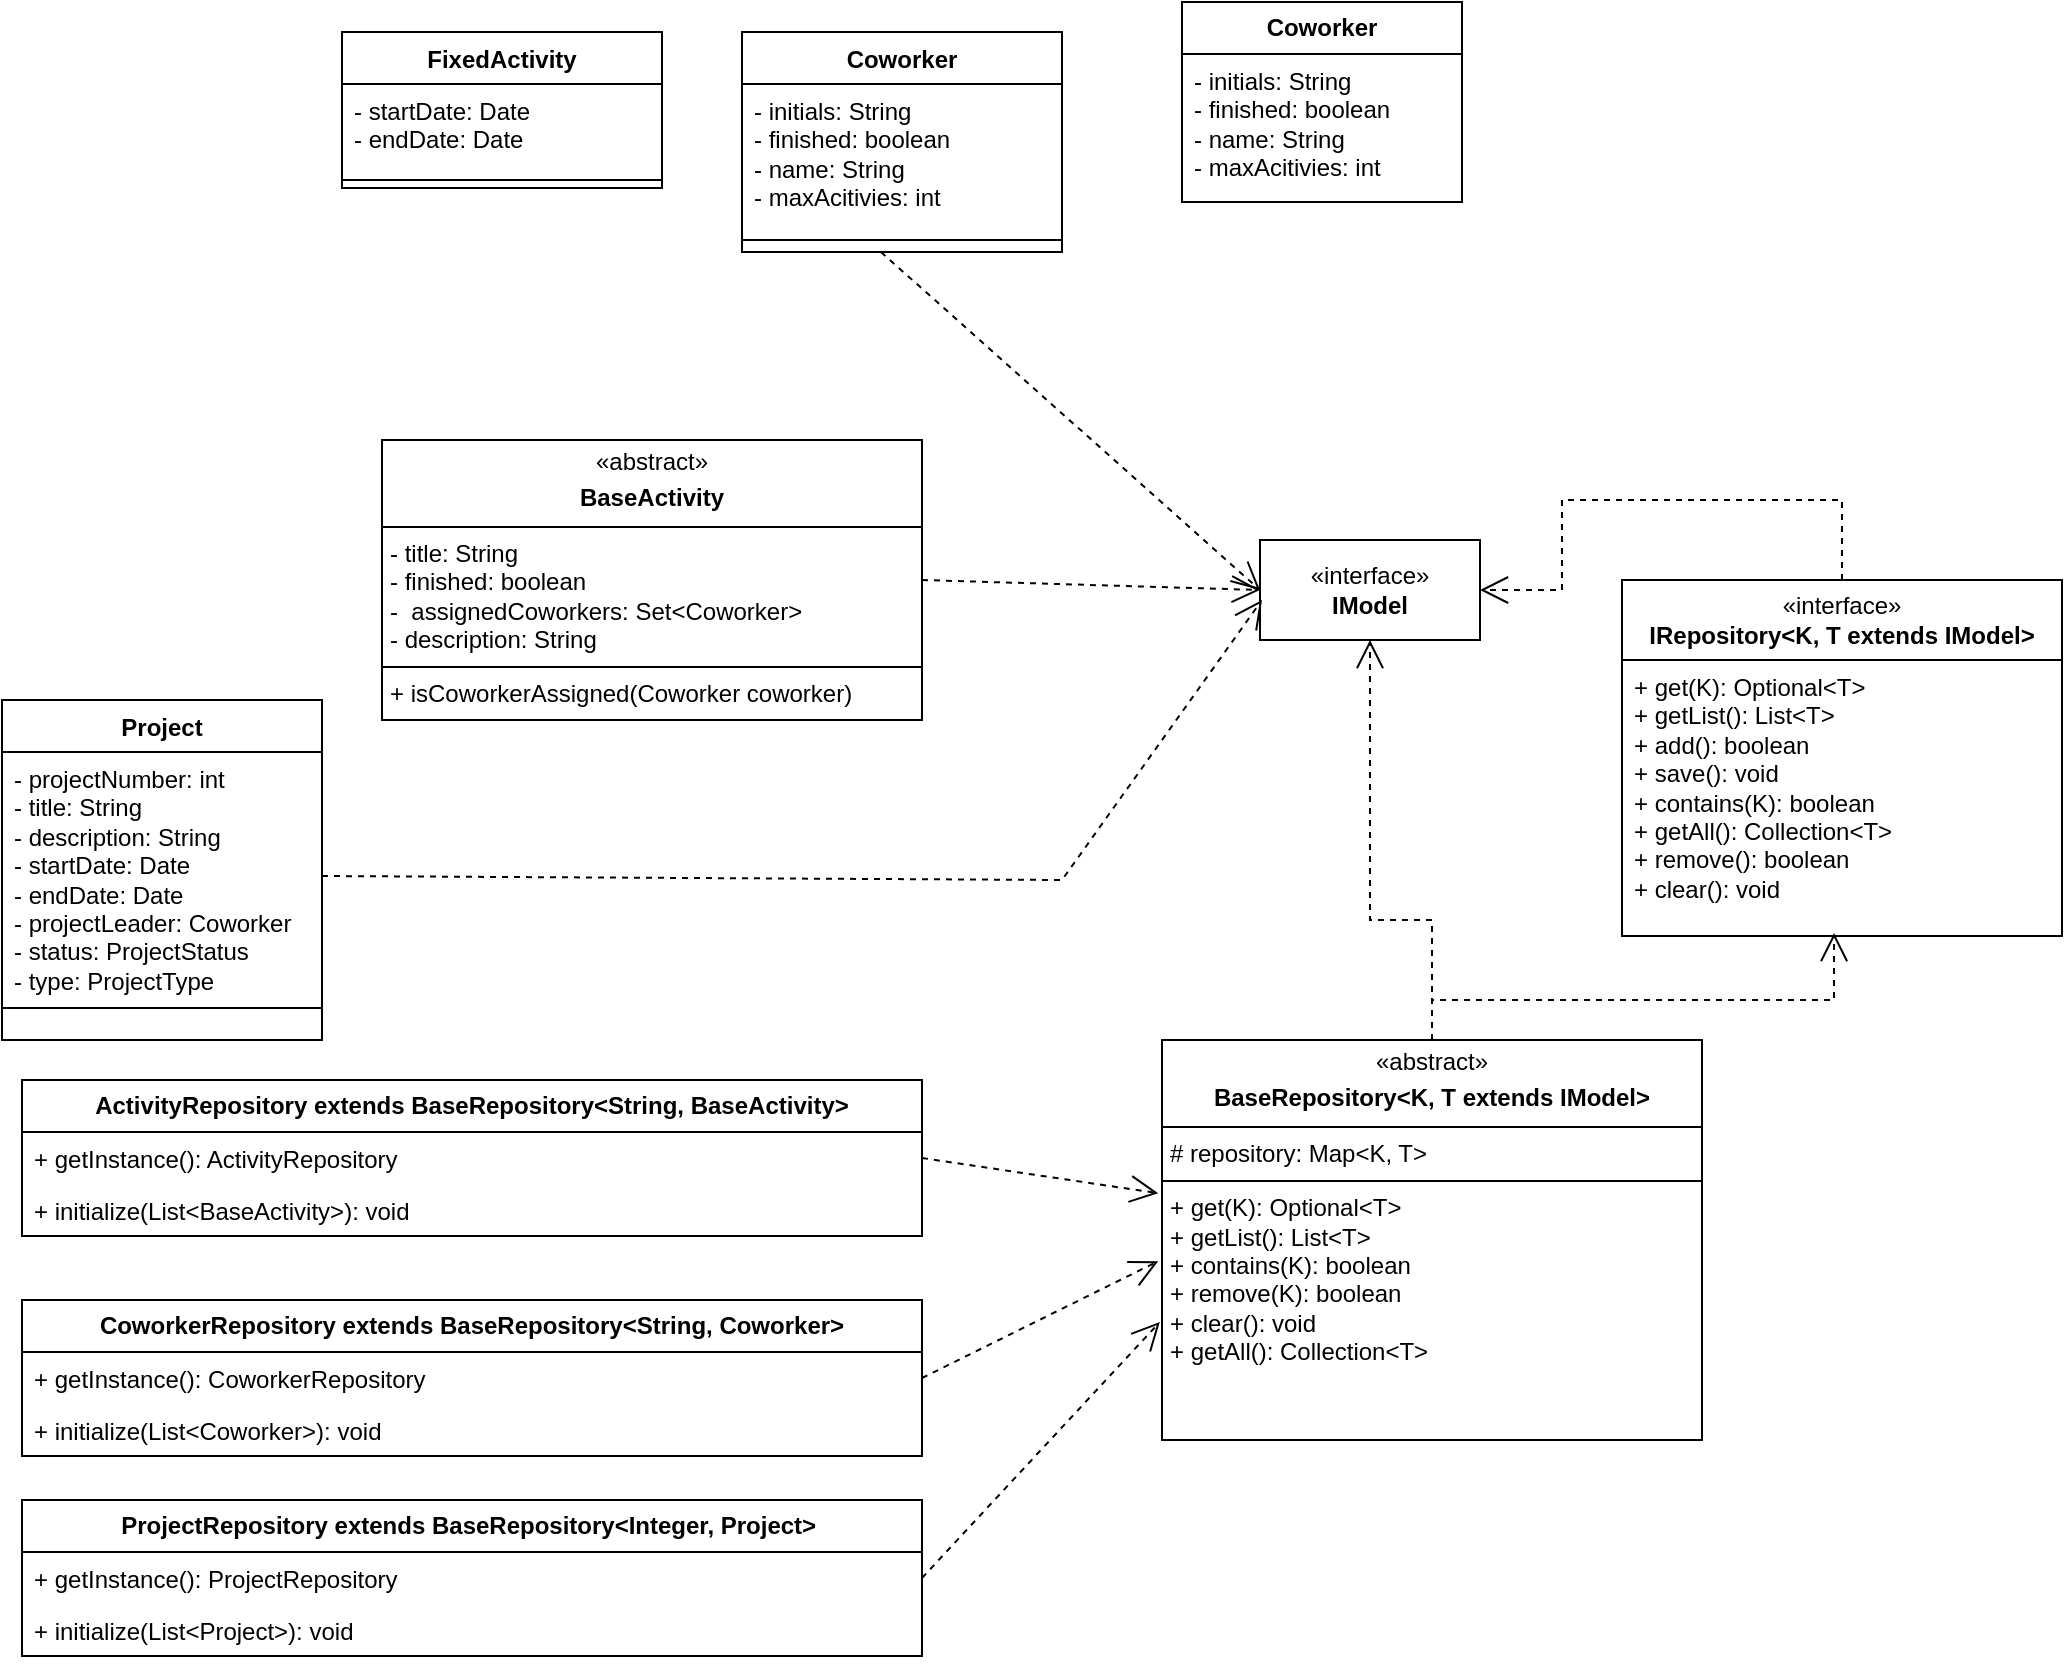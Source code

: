 <mxfile version="27.0.3">
  <diagram id="C5RBs43oDa-KdzZeNtuy" name="Page-1">
    <mxGraphModel dx="2281" dy="2105" grid="1" gridSize="10" guides="1" tooltips="1" connect="1" arrows="1" fold="1" page="1" pageScale="1" pageWidth="827" pageHeight="1169" math="0" shadow="0">
      <root>
        <mxCell id="WIyWlLk6GJQsqaUBKTNV-0" />
        <mxCell id="WIyWlLk6GJQsqaUBKTNV-1" parent="WIyWlLk6GJQsqaUBKTNV-0" />
        <mxCell id="IBaH23aDXtOCL7bZwqXn-1" value="«interface»&lt;div&gt;&lt;b&gt;IRepository&lt;/b&gt;&lt;span style=&quot;background-color: transparent;&quot;&gt;&lt;b&gt;&amp;lt;K, T extends IModel&amp;gt;&lt;/b&gt;&lt;/span&gt;&lt;/div&gt;" style="swimlane;fontStyle=0;childLayout=stackLayout;horizontal=1;startSize=40;fillColor=none;horizontalStack=0;resizeParent=1;resizeParentMax=0;resizeLast=0;collapsible=1;marginBottom=0;whiteSpace=wrap;html=1;" parent="WIyWlLk6GJQsqaUBKTNV-1" vertex="1">
          <mxGeometry x="560" y="-400" width="220" height="178" as="geometry" />
        </mxCell>
        <mxCell id="IBaH23aDXtOCL7bZwqXn-4" value="&lt;div&gt;+ get(K):&amp;nbsp;&lt;span style=&quot;background-color: transparent;&quot;&gt;Optional&amp;lt;T&amp;gt;&lt;/span&gt;&lt;/div&gt;&lt;div&gt;&lt;span style=&quot;background-color: transparent; color: light-dark(rgb(0, 0, 0), rgb(255, 255, 255));&quot;&gt;+ getList(): List&amp;lt;T&amp;gt;&lt;/span&gt;&lt;/div&gt;+&amp;nbsp;add(): boolean&lt;div&gt;+ save(): void&lt;/div&gt;&lt;div&gt;+ contains(K): boolean&lt;/div&gt;&lt;div&gt;+ getAll(): Collection&amp;lt;T&amp;gt;&lt;/div&gt;&lt;div&gt;+ remove(): boolean&lt;/div&gt;&lt;div&gt;+ clear(): void&lt;/div&gt;" style="text;strokeColor=none;fillColor=none;align=left;verticalAlign=top;spacingLeft=4;spacingRight=4;overflow=hidden;rotatable=0;points=[[0,0.5],[1,0.5]];portConstraint=eastwest;whiteSpace=wrap;html=1;" parent="IBaH23aDXtOCL7bZwqXn-1" vertex="1">
          <mxGeometry y="40" width="220" height="138" as="geometry" />
        </mxCell>
        <mxCell id="IBaH23aDXtOCL7bZwqXn-11" value="«interface»&lt;br&gt;&lt;b&gt;IModel&lt;/b&gt;" style="html=1;whiteSpace=wrap;" parent="WIyWlLk6GJQsqaUBKTNV-1" vertex="1">
          <mxGeometry x="379" y="-420" width="110" height="50" as="geometry" />
        </mxCell>
        <mxCell id="IBaH23aDXtOCL7bZwqXn-13" value="" style="endArrow=open;endSize=12;dashed=1;html=1;rounded=0;exitX=0.5;exitY=0;exitDx=0;exitDy=0;entryX=1;entryY=0.5;entryDx=0;entryDy=0;" parent="WIyWlLk6GJQsqaUBKTNV-1" source="IBaH23aDXtOCL7bZwqXn-1" target="IBaH23aDXtOCL7bZwqXn-11" edge="1">
          <mxGeometry width="160" relative="1" as="geometry">
            <mxPoint x="360" y="-200" as="sourcePoint" />
            <mxPoint x="520" y="-200" as="targetPoint" />
            <Array as="points">
              <mxPoint x="670" y="-440" />
              <mxPoint x="530" y="-440" />
              <mxPoint x="530" y="-395" />
            </Array>
            <mxPoint as="offset" />
          </mxGeometry>
        </mxCell>
        <mxCell id="IBaH23aDXtOCL7bZwqXn-14" value="&lt;p style=&quot;margin:0px;margin-top:4px;text-align:center;&quot;&gt;«abstract»&lt;/p&gt;&lt;p style=&quot;margin:0px;margin-top:4px;text-align:center;&quot;&gt;&lt;b&gt;BaseRepository&lt;/b&gt;&lt;span style=&quot;background-color: transparent; text-align: left;&quot;&gt;&lt;b&gt;&amp;lt;K, T extends IModel&amp;gt;&lt;/b&gt;&lt;/span&gt;&lt;/p&gt;&lt;hr size=&quot;1&quot; style=&quot;border-style:solid;&quot;&gt;&lt;p style=&quot;margin:0px;margin-left:4px;&quot;&gt;# repository: Map&amp;lt;K, T&amp;gt;&amp;nbsp;&amp;nbsp;&lt;/p&gt;&lt;hr size=&quot;1&quot; style=&quot;border-style:solid;&quot;&gt;&lt;p style=&quot;margin:0px;margin-left:4px;&quot;&gt;&lt;span style=&quot;background-color: transparent; color: light-dark(rgb(0, 0, 0), rgb(255, 255, 255));&quot;&gt;+ get(K): Optional&amp;lt;T&amp;gt;&amp;nbsp; &amp;nbsp; &amp;nbsp; &amp;nbsp; &amp;nbsp; &amp;nbsp; &amp;nbsp; &amp;nbsp; &amp;nbsp; &amp;nbsp; &amp;nbsp; &amp;nbsp; &amp;nbsp; &amp;nbsp; &amp;nbsp; &amp;nbsp; &amp;nbsp; &amp;nbsp; &amp;nbsp; &amp;nbsp;&lt;/span&gt;&lt;/p&gt;&lt;p style=&quot;margin:0px;margin-left:4px;&quot;&gt;+ getList(): List&amp;lt;T&amp;gt;&amp;nbsp; &amp;nbsp; &amp;nbsp; &amp;nbsp; &amp;nbsp; &amp;nbsp; &amp;nbsp; &amp;nbsp; &amp;nbsp; &amp;nbsp; &amp;nbsp; &amp;nbsp; &amp;nbsp; &amp;nbsp; &amp;nbsp; &amp;nbsp; &amp;nbsp; &amp;nbsp; &amp;nbsp; &amp;nbsp;&amp;nbsp;&lt;/p&gt;&lt;p style=&quot;margin:0px;margin-left:4px;&quot;&gt;+ contains(K): boolean&amp;nbsp; &amp;nbsp; &amp;nbsp; &amp;nbsp; &amp;nbsp; &amp;nbsp; &amp;nbsp; &amp;nbsp; &amp;nbsp; &amp;nbsp; &amp;nbsp; &amp;nbsp; &amp;nbsp; &amp;nbsp; &amp;nbsp; &amp;nbsp; &amp;nbsp; &amp;nbsp; &amp;nbsp;&amp;nbsp;&lt;/p&gt;&lt;p style=&quot;margin:0px;margin-left:4px;&quot;&gt;+ remove(K): boolean&amp;nbsp; &amp;nbsp; &amp;nbsp; &amp;nbsp; &amp;nbsp; &amp;nbsp; &amp;nbsp; &amp;nbsp; &amp;nbsp; &amp;nbsp; &amp;nbsp; &amp;nbsp; &amp;nbsp; &amp;nbsp; &amp;nbsp; &amp;nbsp; &amp;nbsp; &amp;nbsp; &amp;nbsp; &amp;nbsp;&amp;nbsp;&lt;/p&gt;&lt;p style=&quot;margin:0px;margin-left:4px;&quot;&gt;+ clear(): void&amp;nbsp; &amp;nbsp; &amp;nbsp; &amp;nbsp; &amp;nbsp; &amp;nbsp; &amp;nbsp; &amp;nbsp; &amp;nbsp; &amp;nbsp; &amp;nbsp; &amp;nbsp; &amp;nbsp; &amp;nbsp; &amp;nbsp; &amp;nbsp; &amp;nbsp; &amp;nbsp; &amp;nbsp; &amp;nbsp; &amp;nbsp; &amp;nbsp;&amp;nbsp;&lt;/p&gt;&lt;p style=&quot;margin:0px;margin-left:4px;&quot;&gt;+ getAll(): Collection&amp;lt;T&amp;gt;&amp;nbsp;&amp;nbsp;&lt;/p&gt;" style="verticalAlign=top;align=left;overflow=fill;html=1;whiteSpace=wrap;" parent="WIyWlLk6GJQsqaUBKTNV-1" vertex="1">
          <mxGeometry x="330" y="-170" width="270" height="200" as="geometry" />
        </mxCell>
        <mxCell id="IBaH23aDXtOCL7bZwqXn-15" value="" style="endArrow=open;endSize=12;dashed=1;html=1;rounded=0;exitX=0.5;exitY=0;exitDx=0;exitDy=0;entryX=0.5;entryY=1;entryDx=0;entryDy=0;" parent="WIyWlLk6GJQsqaUBKTNV-1" source="IBaH23aDXtOCL7bZwqXn-14" target="IBaH23aDXtOCL7bZwqXn-11" edge="1">
          <mxGeometry width="160" relative="1" as="geometry">
            <mxPoint x="401" y="-227" as="sourcePoint" />
            <mxPoint x="220" y="-222" as="targetPoint" />
            <Array as="points">
              <mxPoint x="465" y="-230" />
              <mxPoint x="434" y="-230" />
            </Array>
            <mxPoint as="offset" />
          </mxGeometry>
        </mxCell>
        <mxCell id="IBaH23aDXtOCL7bZwqXn-16" value="" style="endArrow=open;endSize=12;dashed=1;html=1;rounded=0;exitX=0.5;exitY=0;exitDx=0;exitDy=0;entryX=0.482;entryY=0.989;entryDx=0;entryDy=0;entryPerimeter=0;" parent="WIyWlLk6GJQsqaUBKTNV-1" source="IBaH23aDXtOCL7bZwqXn-14" target="IBaH23aDXtOCL7bZwqXn-4" edge="1">
          <mxGeometry width="160" relative="1" as="geometry">
            <mxPoint x="691" y="-22" as="sourcePoint" />
            <mxPoint x="660" y="-222" as="targetPoint" />
            <Array as="points">
              <mxPoint x="465" y="-190" />
              <mxPoint x="666" y="-190" />
            </Array>
            <mxPoint as="offset" />
          </mxGeometry>
        </mxCell>
        <mxCell id="IBaH23aDXtOCL7bZwqXn-18" value="&lt;b&gt;ActivityRepository extends BaseRepository&amp;lt;String, BaseActivity&amp;gt;&lt;/b&gt;" style="swimlane;fontStyle=0;childLayout=stackLayout;horizontal=1;startSize=26;fillColor=none;horizontalStack=0;resizeParent=1;resizeParentMax=0;resizeLast=0;collapsible=1;marginBottom=0;whiteSpace=wrap;html=1;" parent="WIyWlLk6GJQsqaUBKTNV-1" vertex="1">
          <mxGeometry x="-240" y="-150" width="450" height="78" as="geometry" />
        </mxCell>
        <mxCell id="IBaH23aDXtOCL7bZwqXn-19" value="+&amp;nbsp;getInstance(): ActivityRepository" style="text;strokeColor=none;fillColor=none;align=left;verticalAlign=top;spacingLeft=4;spacingRight=4;overflow=hidden;rotatable=0;points=[[0,0.5],[1,0.5]];portConstraint=eastwest;whiteSpace=wrap;html=1;" parent="IBaH23aDXtOCL7bZwqXn-18" vertex="1">
          <mxGeometry y="26" width="450" height="26" as="geometry" />
        </mxCell>
        <mxCell id="IBaH23aDXtOCL7bZwqXn-20" value="+ initialize(List&amp;lt;BaseActivity&amp;gt;): void" style="text;strokeColor=none;fillColor=none;align=left;verticalAlign=top;spacingLeft=4;spacingRight=4;overflow=hidden;rotatable=0;points=[[0,0.5],[1,0.5]];portConstraint=eastwest;whiteSpace=wrap;html=1;" parent="IBaH23aDXtOCL7bZwqXn-18" vertex="1">
          <mxGeometry y="52" width="450" height="26" as="geometry" />
        </mxCell>
        <mxCell id="IBaH23aDXtOCL7bZwqXn-23" value="&lt;b&gt;CoworkerRepository extends BaseRepository&amp;lt;String, Coworker&amp;gt;&lt;/b&gt;" style="swimlane;fontStyle=0;childLayout=stackLayout;horizontal=1;startSize=26;fillColor=none;horizontalStack=0;resizeParent=1;resizeParentMax=0;resizeLast=0;collapsible=1;marginBottom=0;whiteSpace=wrap;html=1;" parent="WIyWlLk6GJQsqaUBKTNV-1" vertex="1">
          <mxGeometry x="-240" y="-40" width="450" height="78" as="geometry" />
        </mxCell>
        <mxCell id="IBaH23aDXtOCL7bZwqXn-24" value="+&amp;nbsp;getInstance(): CoworkerRepository" style="text;strokeColor=none;fillColor=none;align=left;verticalAlign=top;spacingLeft=4;spacingRight=4;overflow=hidden;rotatable=0;points=[[0,0.5],[1,0.5]];portConstraint=eastwest;whiteSpace=wrap;html=1;" parent="IBaH23aDXtOCL7bZwqXn-23" vertex="1">
          <mxGeometry y="26" width="450" height="26" as="geometry" />
        </mxCell>
        <mxCell id="IBaH23aDXtOCL7bZwqXn-25" value="+ initialize(List&amp;lt;Coworker&amp;gt;): void" style="text;strokeColor=none;fillColor=none;align=left;verticalAlign=top;spacingLeft=4;spacingRight=4;overflow=hidden;rotatable=0;points=[[0,0.5],[1,0.5]];portConstraint=eastwest;whiteSpace=wrap;html=1;" parent="IBaH23aDXtOCL7bZwqXn-23" vertex="1">
          <mxGeometry y="52" width="450" height="26" as="geometry" />
        </mxCell>
        <mxCell id="IBaH23aDXtOCL7bZwqXn-26" value="&lt;b&gt;ProjectRepository extends BaseRepository&amp;lt;Integer, Project&amp;gt;&amp;nbsp;&lt;/b&gt;" style="swimlane;fontStyle=0;childLayout=stackLayout;horizontal=1;startSize=26;fillColor=none;horizontalStack=0;resizeParent=1;resizeParentMax=0;resizeLast=0;collapsible=1;marginBottom=0;whiteSpace=wrap;html=1;" parent="WIyWlLk6GJQsqaUBKTNV-1" vertex="1">
          <mxGeometry x="-240" y="60" width="450" height="78" as="geometry" />
        </mxCell>
        <mxCell id="IBaH23aDXtOCL7bZwqXn-27" value="+&amp;nbsp;getInstance(): ProjectRepository" style="text;strokeColor=none;fillColor=none;align=left;verticalAlign=top;spacingLeft=4;spacingRight=4;overflow=hidden;rotatable=0;points=[[0,0.5],[1,0.5]];portConstraint=eastwest;whiteSpace=wrap;html=1;" parent="IBaH23aDXtOCL7bZwqXn-26" vertex="1">
          <mxGeometry y="26" width="450" height="26" as="geometry" />
        </mxCell>
        <mxCell id="IBaH23aDXtOCL7bZwqXn-28" value="+ initialize(List&amp;lt;Project&amp;gt;): void" style="text;strokeColor=none;fillColor=none;align=left;verticalAlign=top;spacingLeft=4;spacingRight=4;overflow=hidden;rotatable=0;points=[[0,0.5],[1,0.5]];portConstraint=eastwest;whiteSpace=wrap;html=1;" parent="IBaH23aDXtOCL7bZwqXn-26" vertex="1">
          <mxGeometry y="52" width="450" height="26" as="geometry" />
        </mxCell>
        <mxCell id="IBaH23aDXtOCL7bZwqXn-29" value="" style="endArrow=open;endSize=12;dashed=1;html=1;rounded=0;exitX=1;exitY=0.5;exitDx=0;exitDy=0;entryX=-0.007;entryY=0.383;entryDx=0;entryDy=0;entryPerimeter=0;" parent="WIyWlLk6GJQsqaUBKTNV-1" source="IBaH23aDXtOCL7bZwqXn-19" target="IBaH23aDXtOCL7bZwqXn-14" edge="1">
          <mxGeometry x="0.001" width="160" relative="1" as="geometry">
            <mxPoint x="150" y="50" as="sourcePoint" />
            <mxPoint x="310" y="50" as="targetPoint" />
            <mxPoint as="offset" />
          </mxGeometry>
        </mxCell>
        <mxCell id="IBaH23aDXtOCL7bZwqXn-30" value="" style="endArrow=open;endSize=12;dashed=1;html=1;rounded=0;exitX=1;exitY=0.5;exitDx=0;exitDy=0;entryX=-0.007;entryY=0.553;entryDx=0;entryDy=0;entryPerimeter=0;" parent="WIyWlLk6GJQsqaUBKTNV-1" source="IBaH23aDXtOCL7bZwqXn-24" target="IBaH23aDXtOCL7bZwqXn-14" edge="1">
          <mxGeometry width="160" relative="1" as="geometry">
            <mxPoint x="150" y="50" as="sourcePoint" />
            <mxPoint x="329" y="-31" as="targetPoint" />
          </mxGeometry>
        </mxCell>
        <mxCell id="IBaH23aDXtOCL7bZwqXn-31" value="" style="endArrow=open;endSize=12;dashed=1;html=1;rounded=0;exitX=1;exitY=0.5;exitDx=0;exitDy=0;entryX=-0.004;entryY=0.705;entryDx=0;entryDy=0;entryPerimeter=0;" parent="WIyWlLk6GJQsqaUBKTNV-1" source="IBaH23aDXtOCL7bZwqXn-27" target="IBaH23aDXtOCL7bZwqXn-14" edge="1">
          <mxGeometry width="160" relative="1" as="geometry">
            <mxPoint x="150" y="50" as="sourcePoint" />
            <mxPoint x="310" y="50" as="targetPoint" />
          </mxGeometry>
        </mxCell>
        <mxCell id="8_3VZWDGs2OUQGdUfCkf-0" value="&lt;b&gt;Coworker&lt;/b&gt;" style="swimlane;fontStyle=0;childLayout=stackLayout;horizontal=1;startSize=26;fillColor=none;horizontalStack=0;resizeParent=1;resizeParentMax=0;resizeLast=0;collapsible=1;marginBottom=0;whiteSpace=wrap;html=1;" parent="WIyWlLk6GJQsqaUBKTNV-1" vertex="1">
          <mxGeometry x="340" y="-689" width="140" height="100" as="geometry" />
        </mxCell>
        <mxCell id="8_3VZWDGs2OUQGdUfCkf-1" value="- initials: String&lt;div&gt;- finished: boolean&lt;/div&gt;&lt;div&gt;- name: String&lt;/div&gt;&lt;div&gt;- maxAcitivies: int&lt;/div&gt;" style="text;strokeColor=none;fillColor=none;align=left;verticalAlign=top;spacingLeft=4;spacingRight=4;overflow=hidden;rotatable=0;points=[[0,0.5],[1,0.5]];portConstraint=eastwest;whiteSpace=wrap;html=1;" parent="8_3VZWDGs2OUQGdUfCkf-0" vertex="1">
          <mxGeometry y="26" width="140" height="74" as="geometry" />
        </mxCell>
        <mxCell id="IBaH23aDXtOCL7bZwqXn-39" value="&lt;p style=&quot;margin:0px;margin-top:4px;text-align:center;&quot;&gt;«abstract»&lt;/p&gt;&lt;p style=&quot;text-align: center; margin: 4px 0px 0px;&quot;&gt;&lt;span style=&quot;background-color: transparent; text-align: left;&quot;&gt;&lt;b&gt;BaseActivity&lt;/b&gt;&lt;/span&gt;&lt;/p&gt;&lt;hr size=&quot;1&quot; style=&quot;border-style:solid;&quot;&gt;&lt;p style=&quot;margin:0px;margin-left:4px;&quot;&gt;- title: String&lt;/p&gt;&lt;p style=&quot;margin:0px;margin-left:4px;&quot;&gt;&lt;span style=&quot;background-color: transparent; color: light-dark(rgb(0, 0, 0), rgb(255, 255, 255));&quot;&gt;- finished: boolean&lt;/span&gt;&lt;/p&gt;&lt;p style=&quot;margin:0px;margin-left:4px;&quot;&gt;&lt;span style=&quot;background-color: transparent; color: light-dark(rgb(0, 0, 0), rgb(255, 255, 255));&quot;&gt;-&amp;nbsp;&amp;nbsp;&lt;/span&gt;&lt;span style=&quot;background-color: transparent;&quot;&gt;assignedCoworkers:&amp;nbsp;&lt;/span&gt;&lt;span style=&quot;background-color: transparent;&quot;&gt;Set&amp;lt;Coworker&amp;gt;&lt;/span&gt;&lt;/p&gt;&lt;p style=&quot;margin:0px;margin-left:4px;&quot;&gt;&lt;span style=&quot;background-color: transparent; color: light-dark(rgb(0, 0, 0), rgb(255, 255, 255));&quot;&gt;- description: String&amp;nbsp;&amp;nbsp;&lt;/span&gt;&lt;/p&gt;&lt;hr size=&quot;1&quot; style=&quot;border-style:solid;&quot;&gt;&lt;p style=&quot;margin:0px;margin-left:4px;&quot;&gt;+&amp;nbsp;&lt;span style=&quot;background-color: transparent;&quot;&gt;isCoworkerAssigned(Coworker coworker)&amp;nbsp; &amp;nbsp; &amp;nbsp; &amp;nbsp; &amp;nbsp;&lt;/span&gt;&lt;/p&gt;" style="verticalAlign=top;align=left;overflow=fill;html=1;whiteSpace=wrap;" parent="WIyWlLk6GJQsqaUBKTNV-1" vertex="1">
          <mxGeometry x="-60" y="-470" width="270" height="140" as="geometry" />
        </mxCell>
        <mxCell id="8_3VZWDGs2OUQGdUfCkf-6" value="Coworker&lt;div&gt;&lt;br&gt;&lt;/div&gt;" style="swimlane;fontStyle=1;align=center;verticalAlign=top;childLayout=stackLayout;horizontal=1;startSize=26;horizontalStack=0;resizeParent=1;resizeParentMax=0;resizeLast=0;collapsible=1;marginBottom=0;whiteSpace=wrap;html=1;" parent="WIyWlLk6GJQsqaUBKTNV-1" vertex="1">
          <mxGeometry x="120" y="-674" width="160" height="110" as="geometry" />
        </mxCell>
        <mxCell id="8_3VZWDGs2OUQGdUfCkf-7" value="- initials: String&lt;div&gt;- finished: boolean&lt;/div&gt;&lt;div&gt;- name: String&lt;/div&gt;&lt;div&gt;- maxAcitivies: int&lt;/div&gt;" style="text;strokeColor=none;fillColor=none;align=left;verticalAlign=top;spacingLeft=4;spacingRight=4;overflow=hidden;rotatable=0;points=[[0,0.5],[1,0.5]];portConstraint=eastwest;whiteSpace=wrap;html=1;" parent="8_3VZWDGs2OUQGdUfCkf-6" vertex="1">
          <mxGeometry y="26" width="160" height="74" as="geometry" />
        </mxCell>
        <mxCell id="8_3VZWDGs2OUQGdUfCkf-8" value="" style="line;strokeWidth=1;fillColor=none;align=left;verticalAlign=middle;spacingTop=-1;spacingLeft=3;spacingRight=3;rotatable=0;labelPosition=right;points=[];portConstraint=eastwest;strokeColor=inherit;" parent="8_3VZWDGs2OUQGdUfCkf-6" vertex="1">
          <mxGeometry y="100" width="160" height="8" as="geometry" />
        </mxCell>
        <mxCell id="8_3VZWDGs2OUQGdUfCkf-9" value="&lt;br&gt;&lt;div&gt;&lt;br&gt;&lt;/div&gt;" style="text;strokeColor=none;fillColor=none;align=left;verticalAlign=top;spacingLeft=4;spacingRight=4;overflow=hidden;rotatable=0;points=[[0,0.5],[1,0.5]];portConstraint=eastwest;whiteSpace=wrap;html=1;" parent="8_3VZWDGs2OUQGdUfCkf-6" vertex="1">
          <mxGeometry y="108" width="160" height="2" as="geometry" />
        </mxCell>
        <mxCell id="IBaH23aDXtOCL7bZwqXn-40" value="" style="endArrow=open;endSize=12;dashed=1;html=1;rounded=0;entryX=0;entryY=0.5;entryDx=0;entryDy=0;exitX=1;exitY=0.5;exitDx=0;exitDy=0;" parent="WIyWlLk6GJQsqaUBKTNV-1" source="IBaH23aDXtOCL7bZwqXn-39" target="IBaH23aDXtOCL7bZwqXn-11" edge="1">
          <mxGeometry width="160" relative="1" as="geometry">
            <mxPoint x="260" y="-360" as="sourcePoint" />
            <mxPoint x="190" y="-200" as="targetPoint" />
          </mxGeometry>
        </mxCell>
        <mxCell id="8_3VZWDGs2OUQGdUfCkf-11" value="" style="endArrow=open;endSize=12;dashed=1;html=1;rounded=0;exitX=0.434;exitY=0.98;exitDx=0;exitDy=0;exitPerimeter=0;entryX=0;entryY=0.5;entryDx=0;entryDy=0;" parent="WIyWlLk6GJQsqaUBKTNV-1" source="8_3VZWDGs2OUQGdUfCkf-9" target="IBaH23aDXtOCL7bZwqXn-11" edge="1">
          <mxGeometry width="160" relative="1" as="geometry">
            <mxPoint x="190" y="-480" as="sourcePoint" />
            <mxPoint x="350" y="-480" as="targetPoint" />
          </mxGeometry>
        </mxCell>
        <mxCell id="8_3VZWDGs2OUQGdUfCkf-12" value="FixedActivity" style="swimlane;fontStyle=1;align=center;verticalAlign=top;childLayout=stackLayout;horizontal=1;startSize=26;horizontalStack=0;resizeParent=1;resizeParentMax=0;resizeLast=0;collapsible=1;marginBottom=0;whiteSpace=wrap;html=1;" parent="WIyWlLk6GJQsqaUBKTNV-1" vertex="1">
          <mxGeometry x="-80" y="-674" width="160" height="78" as="geometry" />
        </mxCell>
        <mxCell id="8_3VZWDGs2OUQGdUfCkf-13" value="- startDate: Date&lt;div&gt;- endDate: Date&lt;/div&gt;&lt;div&gt;&lt;br&gt;&lt;/div&gt;" style="text;strokeColor=none;fillColor=none;align=left;verticalAlign=top;spacingLeft=4;spacingRight=4;overflow=hidden;rotatable=0;points=[[0,0.5],[1,0.5]];portConstraint=eastwest;whiteSpace=wrap;html=1;" parent="8_3VZWDGs2OUQGdUfCkf-12" vertex="1">
          <mxGeometry y="26" width="160" height="44" as="geometry" />
        </mxCell>
        <mxCell id="8_3VZWDGs2OUQGdUfCkf-14" value="" style="line;strokeWidth=1;fillColor=none;align=left;verticalAlign=middle;spacingTop=-1;spacingLeft=3;spacingRight=3;rotatable=0;labelPosition=right;points=[];portConstraint=eastwest;strokeColor=inherit;" parent="8_3VZWDGs2OUQGdUfCkf-12" vertex="1">
          <mxGeometry y="70" width="160" height="8" as="geometry" />
        </mxCell>
        <mxCell id="xcSbVINdADpEaHBpWQ3A-0" value="&lt;div&gt;Project&lt;/div&gt;" style="swimlane;fontStyle=1;align=center;verticalAlign=top;childLayout=stackLayout;horizontal=1;startSize=26;horizontalStack=0;resizeParent=1;resizeParentMax=0;resizeLast=0;collapsible=1;marginBottom=0;whiteSpace=wrap;html=1;" parent="WIyWlLk6GJQsqaUBKTNV-1" vertex="1">
          <mxGeometry x="-250" y="-340" width="160" height="170" as="geometry" />
        </mxCell>
        <mxCell id="xcSbVINdADpEaHBpWQ3A-1" value="- projectNumber: int&lt;div&gt;- title: String&lt;/div&gt;&lt;div&gt;- description: String&lt;/div&gt;&lt;div&gt;- startDate: Date&lt;/div&gt;&lt;div&gt;-&amp;nbsp;endDate: Date&lt;/div&gt;&lt;div&gt;-&amp;nbsp;projectLeader: Coworker&lt;/div&gt;&lt;div&gt;-&amp;nbsp;status:&amp;nbsp;ProjectStatus&lt;/div&gt;&lt;div&gt;-&amp;nbsp;type:&amp;nbsp;ProjectType&lt;/div&gt;&lt;div&gt;&lt;br&gt;&lt;/div&gt;" style="text;strokeColor=none;fillColor=none;align=left;verticalAlign=top;spacingLeft=4;spacingRight=4;overflow=hidden;rotatable=0;points=[[0,0.5],[1,0.5]];portConstraint=eastwest;whiteSpace=wrap;html=1;" parent="xcSbVINdADpEaHBpWQ3A-0" vertex="1">
          <mxGeometry y="26" width="160" height="124" as="geometry" />
        </mxCell>
        <mxCell id="xcSbVINdADpEaHBpWQ3A-2" value="" style="line;strokeWidth=1;fillColor=none;align=left;verticalAlign=middle;spacingTop=-1;spacingLeft=3;spacingRight=3;rotatable=0;labelPosition=right;points=[];portConstraint=eastwest;strokeColor=inherit;" parent="xcSbVINdADpEaHBpWQ3A-0" vertex="1">
          <mxGeometry y="150" width="160" height="8" as="geometry" />
        </mxCell>
        <mxCell id="xcSbVINdADpEaHBpWQ3A-3" value="&lt;div&gt;&lt;br&gt;&lt;/div&gt;" style="text;strokeColor=none;fillColor=none;align=left;verticalAlign=top;spacingLeft=4;spacingRight=4;overflow=hidden;rotatable=0;points=[[0,0.5],[1,0.5]];portConstraint=eastwest;whiteSpace=wrap;html=1;" parent="xcSbVINdADpEaHBpWQ3A-0" vertex="1">
          <mxGeometry y="158" width="160" height="12" as="geometry" />
        </mxCell>
        <mxCell id="xcSbVINdADpEaHBpWQ3A-4" value="" style="endArrow=open;endSize=12;dashed=1;html=1;rounded=0;exitX=1;exitY=0.5;exitDx=0;exitDy=0;" parent="WIyWlLk6GJQsqaUBKTNV-1" source="xcSbVINdADpEaHBpWQ3A-1" edge="1">
          <mxGeometry x="0.001" width="160" relative="1" as="geometry">
            <mxPoint x="170" y="-230" as="sourcePoint" />
            <mxPoint x="380" y="-390" as="targetPoint" />
            <Array as="points">
              <mxPoint x="280" y="-250" />
            </Array>
            <mxPoint as="offset" />
          </mxGeometry>
        </mxCell>
      </root>
    </mxGraphModel>
  </diagram>
</mxfile>
